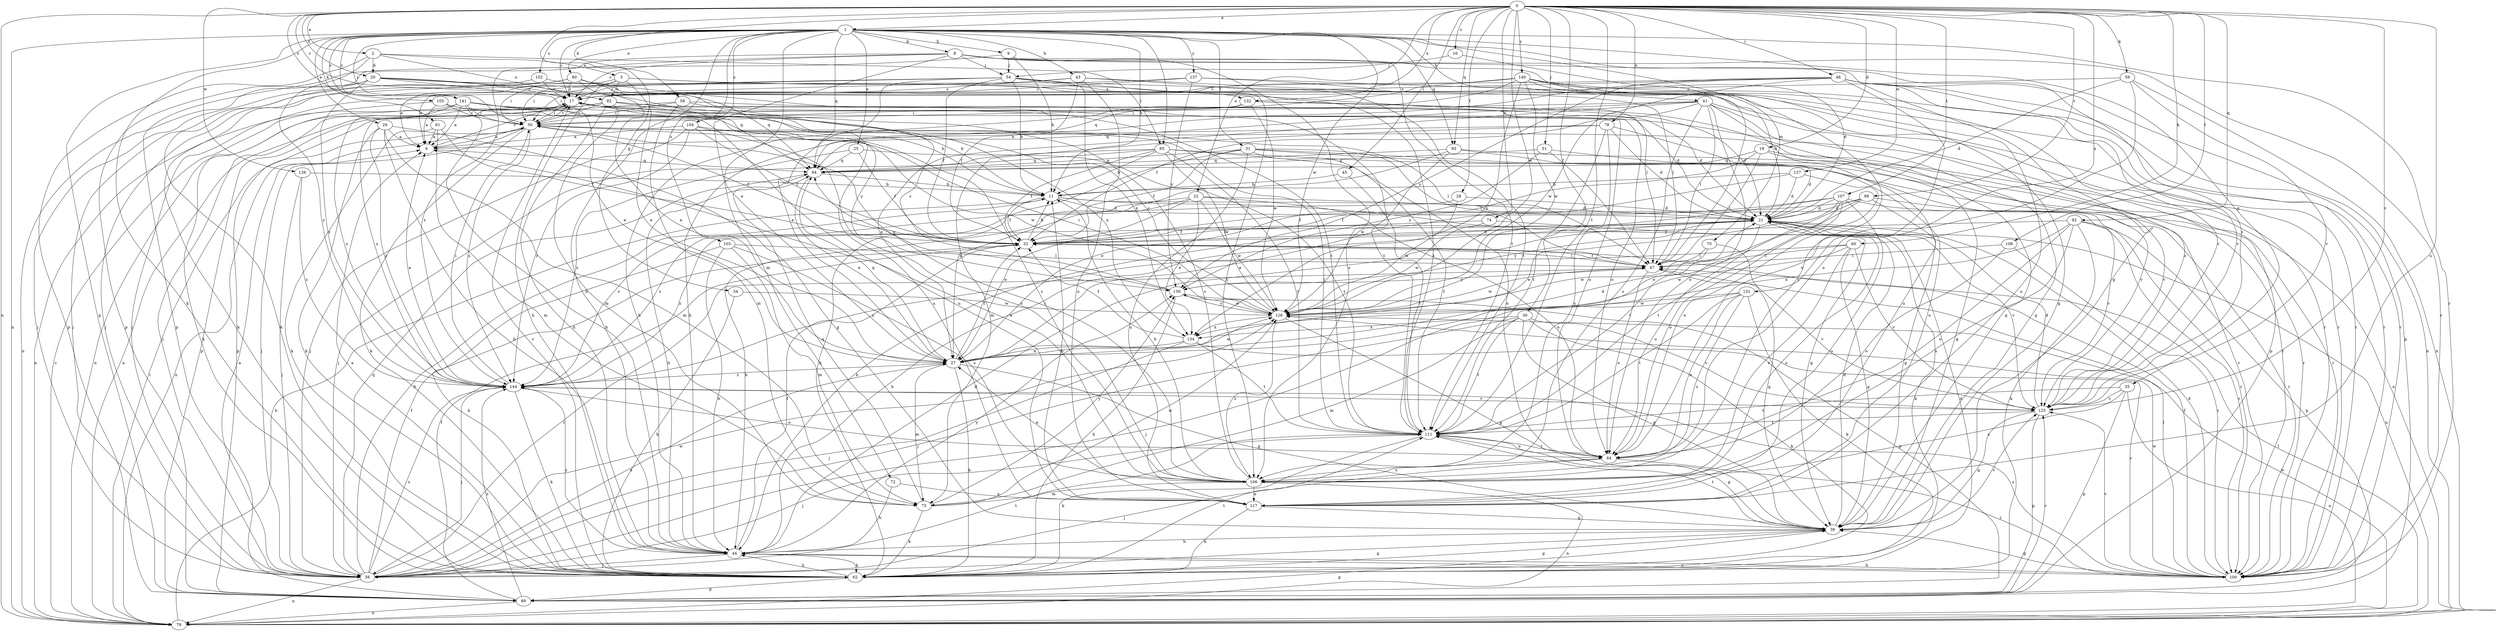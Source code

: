 strict digraph  {
0;
1;
2;
3;
6;
8;
9;
11;
16;
17;
19;
20;
21;
22;
25;
26;
27;
28;
30;
31;
32;
34;
35;
38;
41;
43;
44;
45;
46;
50;
51;
54;
56;
58;
59;
60;
61;
62;
65;
67;
70;
72;
73;
74;
78;
79;
80;
82;
84;
89;
92;
93;
94;
99;
100;
102;
103;
104;
105;
106;
107;
108;
111;
117;
123;
126;
127;
128;
131;
132;
134;
137;
139;
140;
141;
144;
0 -> 1  [label=a];
0 -> 2  [label=a];
0 -> 16  [label=c];
0 -> 17  [label=c];
0 -> 19  [label=d];
0 -> 20  [label=d];
0 -> 22  [label=e];
0 -> 28  [label=f];
0 -> 30  [label=f];
0 -> 34  [label=g];
0 -> 45  [label=i];
0 -> 46  [label=i];
0 -> 51  [label=j];
0 -> 58  [label=k];
0 -> 59  [label=k];
0 -> 60  [label=k];
0 -> 74  [label=n];
0 -> 78  [label=n];
0 -> 79  [label=n];
0 -> 92  [label=q];
0 -> 93  [label=q];
0 -> 99  [label=r];
0 -> 107  [label=t];
0 -> 108  [label=t];
0 -> 111  [label=t];
0 -> 117  [label=u];
0 -> 123  [label=v];
0 -> 126  [label=w];
0 -> 127  [label=w];
0 -> 128  [label=w];
0 -> 131  [label=x];
0 -> 132  [label=x];
0 -> 140  [label=z];
0 -> 141  [label=z];
1 -> 8  [label=b];
1 -> 9  [label=b];
1 -> 11  [label=b];
1 -> 17  [label=c];
1 -> 25  [label=e];
1 -> 26  [label=e];
1 -> 27  [label=e];
1 -> 31  [label=f];
1 -> 35  [label=g];
1 -> 38  [label=g];
1 -> 41  [label=h];
1 -> 43  [label=h];
1 -> 44  [label=h];
1 -> 50  [label=i];
1 -> 61  [label=k];
1 -> 62  [label=k];
1 -> 65  [label=l];
1 -> 70  [label=m];
1 -> 79  [label=n];
1 -> 80  [label=o];
1 -> 89  [label=p];
1 -> 93  [label=q];
1 -> 94  [label=q];
1 -> 100  [label=r];
1 -> 102  [label=s];
1 -> 103  [label=s];
1 -> 104  [label=s];
1 -> 105  [label=s];
1 -> 128  [label=w];
1 -> 137  [label=y];
1 -> 141  [label=z];
2 -> 3  [label=a];
2 -> 20  [label=d];
2 -> 65  [label=l];
2 -> 82  [label=o];
2 -> 89  [label=p];
2 -> 144  [label=z];
3 -> 6  [label=a];
3 -> 27  [label=e];
3 -> 44  [label=h];
3 -> 50  [label=i];
3 -> 67  [label=l];
3 -> 82  [label=o];
3 -> 132  [label=x];
6 -> 17  [label=c];
6 -> 94  [label=q];
8 -> 17  [label=c];
8 -> 21  [label=d];
8 -> 54  [label=j];
8 -> 72  [label=m];
8 -> 89  [label=p];
8 -> 106  [label=s];
8 -> 111  [label=t];
8 -> 123  [label=v];
8 -> 144  [label=z];
9 -> 11  [label=b];
9 -> 54  [label=j];
9 -> 89  [label=p];
9 -> 100  [label=r];
11 -> 21  [label=d];
11 -> 32  [label=f];
11 -> 38  [label=g];
11 -> 123  [label=v];
16 -> 54  [label=j];
16 -> 67  [label=l];
17 -> 50  [label=i];
17 -> 56  [label=j];
17 -> 79  [label=n];
17 -> 84  [label=o];
19 -> 27  [label=e];
19 -> 38  [label=g];
19 -> 67  [label=l];
19 -> 94  [label=q];
19 -> 123  [label=v];
20 -> 17  [label=c];
20 -> 27  [label=e];
20 -> 56  [label=j];
20 -> 79  [label=n];
20 -> 94  [label=q];
20 -> 100  [label=r];
20 -> 111  [label=t];
20 -> 144  [label=z];
21 -> 32  [label=f];
21 -> 44  [label=h];
21 -> 62  [label=k];
21 -> 84  [label=o];
21 -> 117  [label=u];
21 -> 123  [label=v];
21 -> 139  [label=y];
21 -> 144  [label=z];
22 -> 21  [label=d];
22 -> 27  [label=e];
22 -> 44  [label=h];
22 -> 84  [label=o];
22 -> 128  [label=w];
22 -> 134  [label=x];
22 -> 144  [label=z];
25 -> 32  [label=f];
25 -> 94  [label=q];
25 -> 111  [label=t];
25 -> 144  [label=z];
26 -> 6  [label=a];
26 -> 38  [label=g];
26 -> 44  [label=h];
26 -> 62  [label=k];
26 -> 73  [label=m];
26 -> 144  [label=z];
27 -> 21  [label=d];
27 -> 32  [label=f];
27 -> 38  [label=g];
27 -> 62  [label=k];
27 -> 73  [label=m];
27 -> 94  [label=q];
27 -> 128  [label=w];
27 -> 144  [label=z];
28 -> 21  [label=d];
28 -> 128  [label=w];
28 -> 144  [label=z];
30 -> 38  [label=g];
30 -> 56  [label=j];
30 -> 62  [label=k];
30 -> 73  [label=m];
30 -> 111  [label=t];
30 -> 123  [label=v];
30 -> 134  [label=x];
31 -> 32  [label=f];
31 -> 62  [label=k];
31 -> 67  [label=l];
31 -> 94  [label=q];
31 -> 100  [label=r];
31 -> 111  [label=t];
31 -> 117  [label=u];
31 -> 123  [label=v];
32 -> 11  [label=b];
32 -> 21  [label=d];
32 -> 67  [label=l];
34 -> 62  [label=k];
34 -> 128  [label=w];
35 -> 79  [label=n];
35 -> 89  [label=p];
35 -> 106  [label=s];
35 -> 111  [label=t];
35 -> 123  [label=v];
38 -> 21  [label=d];
38 -> 44  [label=h];
38 -> 111  [label=t];
38 -> 123  [label=v];
41 -> 27  [label=e];
41 -> 32  [label=f];
41 -> 38  [label=g];
41 -> 50  [label=i];
41 -> 67  [label=l];
41 -> 84  [label=o];
41 -> 89  [label=p];
41 -> 94  [label=q];
41 -> 106  [label=s];
41 -> 117  [label=u];
43 -> 17  [label=c];
43 -> 32  [label=f];
43 -> 50  [label=i];
43 -> 100  [label=r];
43 -> 111  [label=t];
43 -> 117  [label=u];
44 -> 21  [label=d];
44 -> 32  [label=f];
44 -> 56  [label=j];
44 -> 62  [label=k];
44 -> 100  [label=r];
44 -> 139  [label=y];
44 -> 144  [label=z];
45 -> 11  [label=b];
45 -> 111  [label=t];
46 -> 17  [label=c];
46 -> 44  [label=h];
46 -> 56  [label=j];
46 -> 79  [label=n];
46 -> 84  [label=o];
46 -> 89  [label=p];
46 -> 100  [label=r];
46 -> 123  [label=v];
46 -> 128  [label=w];
46 -> 139  [label=y];
50 -> 6  [label=a];
50 -> 17  [label=c];
50 -> 32  [label=f];
50 -> 56  [label=j];
50 -> 62  [label=k];
50 -> 67  [label=l];
50 -> 79  [label=n];
50 -> 100  [label=r];
50 -> 144  [label=z];
51 -> 21  [label=d];
51 -> 67  [label=l];
51 -> 94  [label=q];
51 -> 139  [label=y];
54 -> 11  [label=b];
54 -> 17  [label=c];
54 -> 27  [label=e];
54 -> 32  [label=f];
54 -> 38  [label=g];
54 -> 50  [label=i];
54 -> 56  [label=j];
54 -> 106  [label=s];
54 -> 111  [label=t];
54 -> 134  [label=x];
56 -> 6  [label=a];
56 -> 11  [label=b];
56 -> 27  [label=e];
56 -> 32  [label=f];
56 -> 38  [label=g];
56 -> 67  [label=l];
56 -> 79  [label=n];
56 -> 94  [label=q];
56 -> 111  [label=t];
56 -> 128  [label=w];
56 -> 144  [label=z];
58 -> 11  [label=b];
58 -> 21  [label=d];
58 -> 50  [label=i];
58 -> 73  [label=m];
58 -> 79  [label=n];
59 -> 17  [label=c];
59 -> 21  [label=d];
59 -> 79  [label=n];
59 -> 84  [label=o];
59 -> 123  [label=v];
60 -> 38  [label=g];
60 -> 67  [label=l];
60 -> 106  [label=s];
60 -> 123  [label=v];
60 -> 128  [label=w];
60 -> 144  [label=z];
61 -> 6  [label=a];
61 -> 32  [label=f];
61 -> 62  [label=k];
61 -> 73  [label=m];
62 -> 6  [label=a];
62 -> 17  [label=c];
62 -> 21  [label=d];
62 -> 38  [label=g];
62 -> 44  [label=h];
62 -> 89  [label=p];
62 -> 111  [label=t];
65 -> 11  [label=b];
65 -> 32  [label=f];
65 -> 56  [label=j];
65 -> 84  [label=o];
65 -> 94  [label=q];
65 -> 100  [label=r];
65 -> 111  [label=t];
65 -> 128  [label=w];
67 -> 32  [label=f];
67 -> 84  [label=o];
67 -> 123  [label=v];
67 -> 128  [label=w];
67 -> 139  [label=y];
70 -> 38  [label=g];
70 -> 67  [label=l];
70 -> 128  [label=w];
72 -> 44  [label=h];
72 -> 117  [label=u];
73 -> 62  [label=k];
73 -> 94  [label=q];
73 -> 128  [label=w];
73 -> 139  [label=y];
74 -> 32  [label=f];
74 -> 79  [label=n];
74 -> 128  [label=w];
78 -> 6  [label=a];
78 -> 21  [label=d];
78 -> 73  [label=m];
78 -> 106  [label=s];
78 -> 111  [label=t];
78 -> 117  [label=u];
79 -> 11  [label=b];
79 -> 17  [label=c];
79 -> 38  [label=g];
79 -> 50  [label=i];
79 -> 67  [label=l];
79 -> 128  [label=w];
80 -> 17  [label=c];
80 -> 27  [label=e];
80 -> 56  [label=j];
80 -> 62  [label=k];
80 -> 94  [label=q];
80 -> 111  [label=t];
82 -> 21  [label=d];
82 -> 44  [label=h];
82 -> 50  [label=i];
82 -> 73  [label=m];
82 -> 89  [label=p];
82 -> 117  [label=u];
82 -> 134  [label=x];
82 -> 144  [label=z];
84 -> 56  [label=j];
84 -> 100  [label=r];
84 -> 106  [label=s];
84 -> 111  [label=t];
89 -> 32  [label=f];
89 -> 79  [label=n];
89 -> 123  [label=v];
89 -> 144  [label=z];
92 -> 32  [label=f];
92 -> 62  [label=k];
92 -> 84  [label=o];
92 -> 89  [label=p];
92 -> 100  [label=r];
92 -> 106  [label=s];
92 -> 134  [label=x];
93 -> 27  [label=e];
93 -> 79  [label=n];
93 -> 94  [label=q];
93 -> 100  [label=r];
93 -> 128  [label=w];
94 -> 11  [label=b];
94 -> 27  [label=e];
94 -> 44  [label=h];
99 -> 21  [label=d];
99 -> 27  [label=e];
99 -> 32  [label=f];
99 -> 38  [label=g];
99 -> 100  [label=r];
99 -> 111  [label=t];
100 -> 21  [label=d];
100 -> 32  [label=f];
100 -> 38  [label=g];
100 -> 44  [label=h];
100 -> 67  [label=l];
100 -> 123  [label=v];
100 -> 128  [label=w];
100 -> 144  [label=z];
102 -> 17  [label=c];
102 -> 21  [label=d];
102 -> 62  [label=k];
103 -> 44  [label=h];
103 -> 62  [label=k];
103 -> 67  [label=l];
103 -> 73  [label=m];
103 -> 106  [label=s];
104 -> 6  [label=a];
104 -> 32  [label=f];
104 -> 56  [label=j];
104 -> 106  [label=s];
104 -> 128  [label=w];
104 -> 144  [label=z];
105 -> 6  [label=a];
105 -> 11  [label=b];
105 -> 50  [label=i];
105 -> 79  [label=n];
105 -> 117  [label=u];
106 -> 6  [label=a];
106 -> 11  [label=b];
106 -> 17  [label=c];
106 -> 27  [label=e];
106 -> 50  [label=i];
106 -> 73  [label=m];
106 -> 79  [label=n];
106 -> 117  [label=u];
107 -> 21  [label=d];
107 -> 27  [label=e];
107 -> 32  [label=f];
107 -> 44  [label=h];
107 -> 84  [label=o];
107 -> 100  [label=r];
107 -> 111  [label=t];
107 -> 117  [label=u];
108 -> 67  [label=l];
108 -> 84  [label=o];
108 -> 100  [label=r];
111 -> 38  [label=g];
111 -> 50  [label=i];
111 -> 56  [label=j];
111 -> 62  [label=k];
111 -> 84  [label=o];
117 -> 11  [label=b];
117 -> 38  [label=g];
117 -> 62  [label=k];
123 -> 17  [label=c];
123 -> 21  [label=d];
123 -> 38  [label=g];
123 -> 89  [label=p];
123 -> 111  [label=t];
126 -> 11  [label=b];
126 -> 56  [label=j];
126 -> 144  [label=z];
127 -> 11  [label=b];
127 -> 21  [label=d];
127 -> 27  [label=e];
127 -> 84  [label=o];
128 -> 17  [label=c];
128 -> 38  [label=g];
128 -> 50  [label=i];
128 -> 106  [label=s];
128 -> 134  [label=x];
128 -> 139  [label=y];
131 -> 56  [label=j];
131 -> 62  [label=k];
131 -> 84  [label=o];
131 -> 106  [label=s];
131 -> 111  [label=t];
131 -> 128  [label=w];
132 -> 21  [label=d];
132 -> 38  [label=g];
132 -> 50  [label=i];
132 -> 89  [label=p];
132 -> 128  [label=w];
134 -> 27  [label=e];
134 -> 32  [label=f];
134 -> 56  [label=j];
134 -> 100  [label=r];
134 -> 111  [label=t];
137 -> 6  [label=a];
137 -> 17  [label=c];
137 -> 67  [label=l];
137 -> 100  [label=r];
137 -> 139  [label=y];
139 -> 17  [label=c];
139 -> 62  [label=k];
139 -> 89  [label=p];
139 -> 94  [label=q];
139 -> 128  [label=w];
140 -> 17  [label=c];
140 -> 44  [label=h];
140 -> 94  [label=q];
140 -> 100  [label=r];
140 -> 106  [label=s];
140 -> 117  [label=u];
140 -> 123  [label=v];
140 -> 128  [label=w];
140 -> 134  [label=x];
141 -> 6  [label=a];
141 -> 44  [label=h];
141 -> 50  [label=i];
141 -> 62  [label=k];
141 -> 84  [label=o];
141 -> 106  [label=s];
141 -> 139  [label=y];
141 -> 144  [label=z];
144 -> 6  [label=a];
144 -> 50  [label=i];
144 -> 56  [label=j];
144 -> 62  [label=k];
144 -> 84  [label=o];
144 -> 123  [label=v];
}
